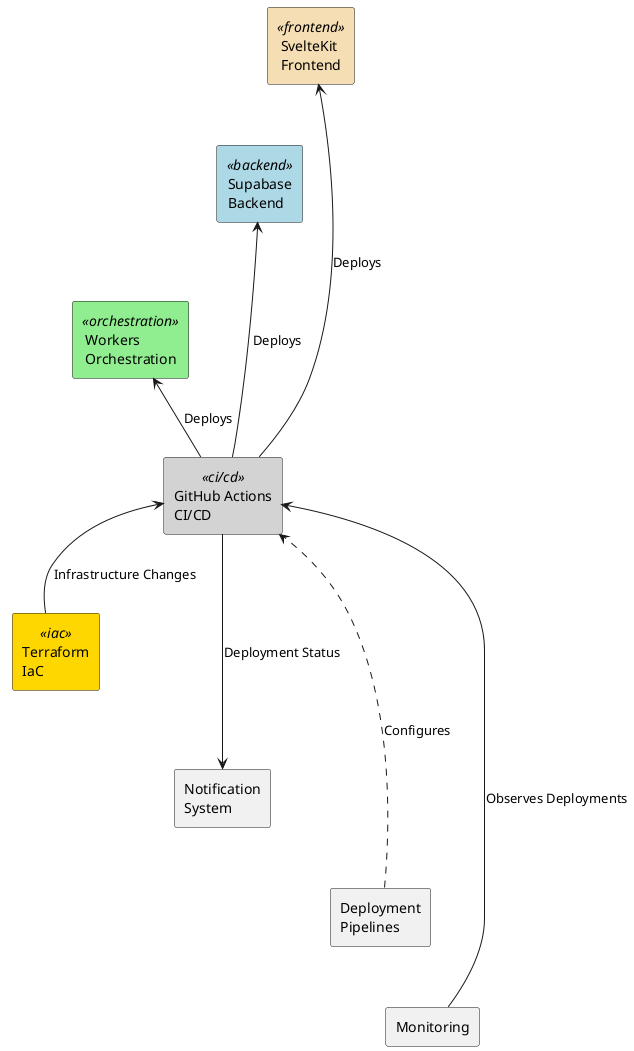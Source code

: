 @startuml
!define RECTANGLE class

skinparam rectangle {
    BackgroundColor<<frontend>> Wheat
    BackgroundColor<<backend>> LightBlue
    BackgroundColor<<orchestration>> LightGreen
    BackgroundColor<<ci/cd>> LightGrey
    BackgroundColor<<iac>> Gold
}

rectangle "SvelteKit\nFrontend" as Frontend <<frontend>> {
}

rectangle "Supabase\nBackend" as Backend <<backend>> {
}

rectangle "Workers\nOrchestration" as Workers <<orchestration>> {
}

rectangle "GitHub Actions\nCI/CD" as CI_CD <<ci/cd>> {
}

rectangle "Terraform\nIaC" as Terraform <<iac>> {
}

rectangle "Notification\nSystem" as Notifications {
}

rectangle "Deployment\nPipelines" as DeploymentPipelines {
}

rectangle "Monitoring" as Monitoring {
}

Frontend -[hidden]-> Backend
Backend -[hidden]-> Workers
Workers -[hidden]-> CI_CD
CI_CD -[hidden]-> Terraform
Terraform -[hidden]-> Notifications
Notifications -[hidden]-> DeploymentPipelines
DeploymentPipelines -[hidden]-> Monitoring

DeploymentPipelines -[dashed]-> CI_CD : Configures
CI_CD --> Frontend : Deploys
CI_CD --> Backend : Deploys
CI_CD --> Workers : Deploys
Terraform --> CI_CD : Infrastructure Changes
Notifications <-- CI_CD : Deployment Status
Monitoring --> CI_CD : Observes Deployments

@enduml